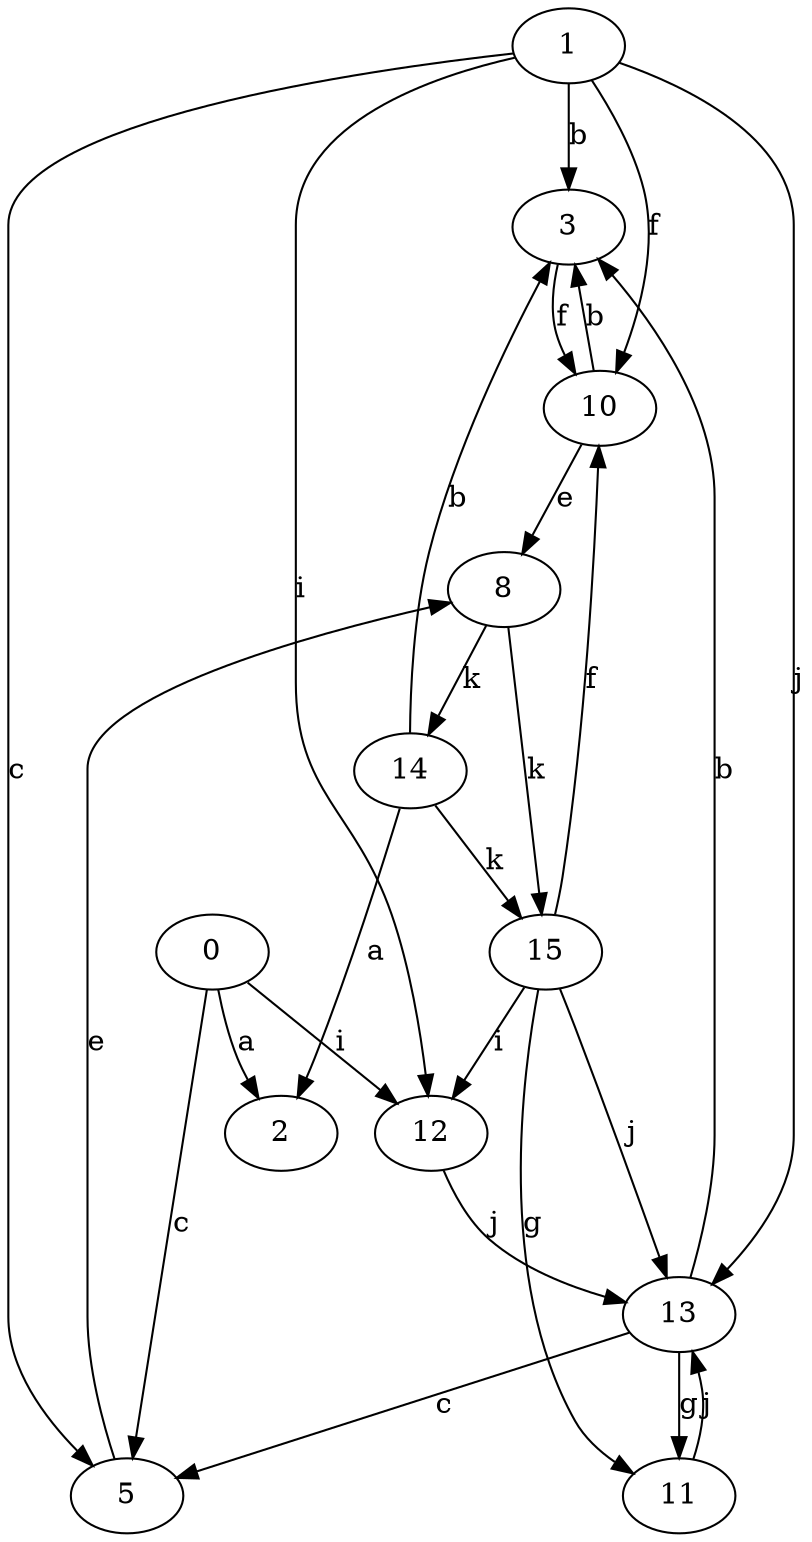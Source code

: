 strict digraph  {
1;
2;
3;
5;
8;
10;
11;
12;
13;
14;
0;
15;
1 -> 3  [label=b];
1 -> 5  [label=c];
1 -> 10  [label=f];
1 -> 12  [label=i];
1 -> 13  [label=j];
3 -> 10  [label=f];
5 -> 8  [label=e];
8 -> 14  [label=k];
8 -> 15  [label=k];
10 -> 3  [label=b];
10 -> 8  [label=e];
11 -> 13  [label=j];
12 -> 13  [label=j];
13 -> 3  [label=b];
13 -> 5  [label=c];
13 -> 11  [label=g];
14 -> 2  [label=a];
14 -> 3  [label=b];
14 -> 15  [label=k];
0 -> 2  [label=a];
0 -> 5  [label=c];
0 -> 12  [label=i];
15 -> 10  [label=f];
15 -> 11  [label=g];
15 -> 12  [label=i];
15 -> 13  [label=j];
}
